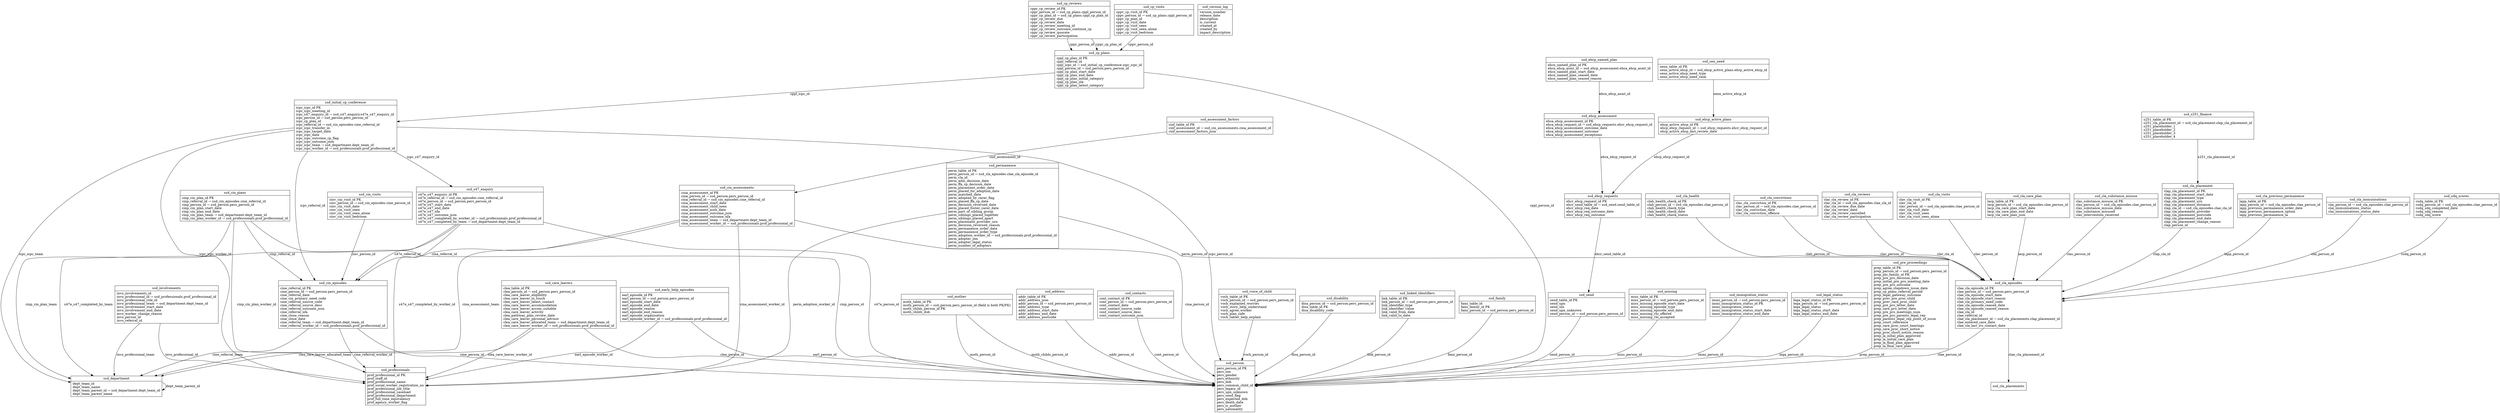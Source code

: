 digraph G {
  node [shape=record];
  ssd_initial_cp_conference [label="{ssd_initial_cp_conference|icpc_icpc_id PK\licpc_icpc_meeting_id\licpc_s47_enquiry_id → ssd_s47_enquiry.s47e_s47_enquiry_id\licpc_person_id → ssd_person.pers_person_id\licpc_cp_plan_id\licpc_referral_id → ssd_cin_episodes.cine_referral_id\licpc_icpc_transfer_in\licpc_icpc_target_date\licpc_icpc_date\licpc_icpc_outcome_cp_flag\licpc_icpc_outcome_json\licpc_icpc_team → ssd_department.dept_team_id\licpc_icpc_worker_id → ssd_professionals.prof_professional_id\l}"];
  ssd_permanence [label="{ssd_permanence|perm_table_id PK\lperm_person_id → ssd_cla_episodes.clae_cla_episode_id\lperm_cla_id\lperm_adm_decision_date\lperm_ffa_cp_decision_date\lperm_placement_order_date\lperm_placed_for_adoption_date\lperm_matched_date\lperm_adopted_by_carer_flag\lperm_placed_ffa_cp_date\lperm_decision_reversed_date\lperm_placed_foster_carer_date\lperm_part_of_sibling_group\lperm_siblings_placed_together\lperm_siblings_placed_apart\lperm_placement_provider_urn\lperm_decision_reversed_reason\lperm_permanence_order_date\lperm_permanence_order_type\lperm_adoption_worker_id → ssd_professionals.prof_professional_id\lperm_adopter_sex\lperm_adopter_legal_status\lperm_number_of_adopters\l}"];
  ssd_s47_enquiry [label="{ssd_s47_enquiry|s47e_s47_enquiry_id PK\ls47e_referral_id → ssd_cin_episodes.cine_referral_id\ls47e_person_id → ssd_person.pers_person_id\ls47e_s47_start_date\ls47e_s47_end_date\ls47e_s47_nfa\ls47e_s47_outcome_json\ls47e_s47_completed_by_worker_id → ssd_professionals.prof_professional_id\ls47e_s47_completed_by_team → ssd_department.dept_team_id\l}"];
  ssd_ehcp_requests [label="{ssd_ehcp_requests|ehcr_ehcp_request_id PK\lehcr_send_table_id → ssd_send.send_table_id\lehcr_ehcp_req_date\lehcr_ehcp_req_outcome_date\lehcr_ehcp_req_outcome\l}"];
  ssd_version_log [label="{ssd_version_log|version_number\lrelease_date\ldescription\lis_current\lcreated_at\lcreated_by\limpact_description\l}"];
  ssd_cla_previous_permanence [label="{ssd_cla_previous_permanence|lapp_table_id PK\llapp_person_id → ssd_cla_episodes.clae_person_id\llapp_previous_permanence_order_date\llapp_previous_permanence_option\llapp_previous_permanence_la\l}"];
  ssd_professionals [label="{ssd_professionals|prof_professional_id PK\lprof_staff_id\lprof_professional_name\lprof_social_worker_registration_no\lprof_professional_job_title\lprof_professional_caseload\lprof_professional_department\lprof_full_time_equivalency\lprof_agency_worker_flag\l}"];
  ssd_ehcp_assessment [label="{ssd_ehcp_assessment|ehca_ehcp_assessment_id PK\lehca_ehcp_request_id → ssd_ehcp_requests.ehcr_ehcp_request_id\lehca_ehcp_assessment_outcome_date\lehca_ehcp_assessment_outcome\lehca_ehcp_assessment_exceptions\l}"];
  ssd_assessment_factors [label="{ssd_assessment_factors|cinf_table_id PK\lcinf_assessment_id → ssd_cin_assessments.cina_assessment_id\lcinf_assessment_factors_json\l}"];
  ssd_department [label="{ssd_department|dept_team_id\ldept_team_name\ldept_team_parent_id → ssd_department.dept_team_id\ldept_team_parent_name\l}"];
  ssd_linked_identifiers [label="{ssd_linked_identifiers|link_table_id PK\llink_person_id → ssd_person.pers_person_id\llink_identifier_type\llink_identifier_value\llink_valid_from_date\llink_valid_to_date\l}"];
  ssd_family [label="{ssd_family|fami_table_id\lfami_family_id PK\lfami_person_id → ssd_person.pers_person_id\l}"];
  ssd_cla_immunisations [label="{ssd_cla_immunisations|clai_person_id → ssd_cla_episodes.clae_person_id\lclai_immunisations_status\lclai_immunisations_status_date\l}"];
  ssd_sdq_scores [label="{ssd_sdq_scores|csdq_table_id PK\lcsdq_person_id → ssd_cla_episodes.clae_person_id\lcsdq_sdq_completed_date\lcsdq_sdq_reason\lcsdq_sdq_score\l}"];
  ssd_cin_assessments [label="{ssd_cin_assessments|cina_assessment_id PK\lcina_person_id → ssd_person.pers_person_id\lcina_referral_id → ssd_cin_episodes.cine_referral_id\lcina_assessment_start_date\lcina_assessment_child_seen\lcina_assessment_auth_date\lcina_assessment_outcome_json\lcina_assessment_outcome_nfa\lcina_assessment_team → ssd_department.dept_team_id\lcina_assessment_worker_id → ssd_professionals.prof_professional_id\l}"];
  ssd_early_help_episodes [label="{ssd_early_help_episodes|earl_episode_id PK\learl_person_id → ssd_person.pers_person_id\learl_episode_start_date\learl_episode_end_date\learl_episode_reason\learl_episode_end_reason\learl_episode_organisation\learl_episode_worker_id → ssd_professionals.prof_professional_id\l}"];
  ssd_cla_health [label="{ssd_cla_health|clah_health_check_id PK\lclah_person_id → ssd_cla_episodes.clae_person_id\lclah_health_check_type\lclah_health_check_date\lclah_health_check_status\l}"];
  ssd_cla_convictions [label="{ssd_cla_convictions|clac_cla_conviction_id PK\lclac_person_id → ssd_cla_episodes.clae_person_id\lclac_cla_conviction_date\lclac_cla_conviction_offence\l}"];
  ssd_missing [label="{ssd_missing|miss_table_id PK\lmiss_person_id → ssd_person.pers_person_id\lmiss_missing_episode_start_date\lmiss_missing_episode_type\lmiss_missing_episode_end_date\lmiss_missing_rhi_offered\lmiss_missing_rhi_accepted\l}"];
  ssd_immigration_status [label="{ssd_immigration_status|immi_person_id → ssd_person.pers_person_id\limmi_immigration_status_id PK\limmi_immigration_status\limmi_immigration_status_start_date\limmi_immigration_status_end_date\l}"];
  ssd_legal_status [label="{ssd_legal_status|lega_legal_status_id PK\llega_person_id → ssd_person.pers_person_id\llega_legal_status\llega_legal_status_start_date\llega_legal_status_end_date\l}"];
  ssd_involvements [label="{ssd_involvements|invo_involvements_id\linvo_professional_id → ssd_professionals.prof_professional_id\linvo_professional_role_id\linvo_professional_team → ssd_department.dept_team_id\linvo_involvement_start_date\linvo_involvement_end_date\linvo_worker_change_reason\linvo_person_id\linvo_referral_id\l}"];
  ssd_person [label="{ssd_person|pers_person_id PK\lpers_sex\lpers_gender\lpers_ethnicity\lpers_dob\lpers_common_child_id\lpers_legacy_id\lpers_upn_unknown\lpers_send_flag\lpers_expected_dob\lpers_death_date\lpers_is_mother\lpers_nationality\l}"];
  ssd_cin_episodes [label="{ssd_cin_episodes|cine_referral_id PK\lcine_person_id → ssd_person.pers_person_id\lcine_referral_date\lcine_cin_primary_need_code\lcine_referral_source_code\lcine_referral_source_desc\lcine_referral_outcome_json\lcine_referral_nfa\lcine_close_reason\lcine_close_date\lcine_referral_team → ssd_department.dept_team_id\lcine_referral_worker_id → ssd_professionals.prof_professional_id\l}"];
  ssd_cla_reviews [label="{ssd_cla_reviews|clar_cla_review_id PK\lclar_cla_id → ssd_cla_episodes.clae_cla_id\lclar_cla_review_due_date\lclar_cla_review_date\lclar_cla_review_cancelled\lclar_cla_review_participation\l}"];
  ssd_send [label="{ssd_send|send_table_id PK\lsend_upn\lsend_uln\lsend_upn_unknown\lsend_person_id → ssd_person.pers_person_id\l}"];
  ssd_pre_proceedings [label="{ssd_pre_proceedings|prep_table_id PK\lprep_person_id → ssd_person.pers_person_id\lprep_plo_family_id PK\lprep_pre_pro_decision_date\lprep_initial_pre_pro_meeting_date\lprep_pre_pro_outcome\lprep_agree_stepdown_issue_date\lprep_cp_plans_referral_period\lprep_legal_gateway_outcome\lprep_prev_pre_proc_child\lprep_prev_care_proc_child\lprep_pre_pro_letter_date\lprep_care_pro_letter_date\lprep_pre_pro_meetings_num\lprep_pre_pro_parents_legal_rep\lprep_parents_legal_rep_point_of_issue\lprep_court_reference\lprep_care_proc_court_hearings\lprep_care_proc_short_notice\lprep_proc_short_notice_reason\lprep_la_inital_plan_approved\lprep_la_initial_care_plan\lprep_la_final_plan_approved\lprep_la_final_care_plan\l}"];
  ssd_mother [label="{ssd_mother|moth_table_id PK\lmoth_person_id → ssd_person.pers_person_id (field is both PK/FK)\lmoth_childs_person_id PK\lmoth_childs_dob\l}"];
  ssd_cla_visits [label="{ssd_cla_visits|clav_cla_visit_id PK\lclav_cla_id\lclav_person_id → ssd_cla_episodes.clae_person_id\lclav_cla_visit_date\lclav_cla_visit_seen\lclav_cla_visit_seen_alone\l}"];
  ssd_cin_visits [label="{ssd_cin_visits|cinv_cin_visit_id PK\lcinv_person_id → ssd_cin_episodes.cine_person_id\lcinv_cin_visit_date\lcinv_cin_visit_seen\lcinv_cin_visit_seen_alone\lcinv_cin_visit_bedroom\l}"];
  ssd_cla_care_plan [label="{ssd_cla_care_plan|lacp_table_id PK\llacp_person_id → ssd_cla_episodes.clae_person_id\llacp_cla_care_plan_start_date\llacp_cla_care_plan_end_date\llacp_cla_care_plan_json\l}"];
  ssd_address [label="{ssd_address|addr_table_id PK\laddr_address_json\laddr_person_id → ssd_person.pers_person_id\laddr_address_type\laddr_address_start_date\laddr_address_end_date\laddr_address_postcode\l}"];
  ssd_s251_finance [label="{ssd_s251_finance|s251_table_id PK\ls251_cla_placement_id → ssd_cla_placement.clap_cla_placement_id\ls251_placeholder_1\ls251_placeholder_2\ls251_placeholder_3\ls251_placeholder_4\l}"];
  ssd_cla_substance_misuse [label="{ssd_cla_substance_misuse|clas_substance_misuse_id PK\lclas_person_id → ssd_cla_episodes.clae_person_id\lclas_substance_misuse_date\lclas_substance_misused\lclas_intervention_received\l}"];
  ssd_contacts [label="{ssd_contacts|cont_contact_id PK\lcont_person_id → ssd_person.pers_person_id\lcont_contact_date\lcont_contact_source_code\lcont_contact_source_desc\lcont_contact_outcome_json\l}"];
  ssd_cla_episodes [label="{ssd_cla_episodes|clae_cla_episode_id PK\lclae_person_id → ssd_person.pers_person_id\lclae_cla_episode_start_date\lclae_cla_episode_start_reason\lclae_cla_primary_need_code\lclae_cla_episode_ceased_date\lclae_cla_episode_ceased_reason\lclae_cla_id\lclae_referral_id\lclae_cla_placement_id → ssd_cla_placements.clap_placement_id\lclae_entered_care_date\lclae_cla_last_iro_contact_date\l}"];
  ssd_sen_need [label="{ssd_sen_need|senn_table_id PK\lsenn_active_ehcp_id → ssd_ehcp_active_plans.ehcp_active_ehcp_id\lsenn_active_ehcp_need_type\lsenn_active_ehcp_need_rank\l}"];
  ssd_ehcp_named_plan [label="{ssd_ehcp_named_plan|ehcn_named_plan_id PK\lehcn_ehcp_asmt_id → ssd_ehcp_assessment.ehca_ehcp_asmt_id\lehcn_named_plan_start_date\lehcn_named_plan_ceased_date\lehcn_named_plan_ceased_reason\l}"];
  ssd_care_leavers [label="{ssd_care_leavers|clea_table_id PK\lclea_person_id → ssd_person.pers_person_id\lclea_care_leaver_eligibility\lclea_care_leaver_in_touch\lclea_care_leaver_latest_contact\lclea_care_leaver_accommodation\lclea_care_leaver_accom_suitable\lclea_care_leaver_activity\lclea_pathway_plan_review_date\lclea_care_leaver_personal_advisor\lclea_care_leaver_allocated_team → ssd_department.dept_team_id\lclea_care_leaver_worker_id → ssd_professionals.prof_professional_id\l}"];
  ssd_cla_placement [label="{ssd_cla_placement|clap_cla_placement_id PK\lclap_cla_placement_start_date\lclap_cla_placement_type\lclap_cla_placement_urn\lclap_cla_placement_distance\lclap_cla_id → ssd_cla_episodes.clae_cla_id\lclap_cla_placement_provider\lclap_cla_placement_postcode\lclap_cla_placement_end_date\lclap_cla_placement_change_reason\lclap_person_id\l}"];
  ssd_cp_reviews [label="{ssd_cp_reviews|cppr_cp_review_id PK\lcppr_person_id → ssd_cp_plans.cppl_person_id\lcppr_cp_plan_id → ssd_cp_plans.cppl_cp_plan_id\lcppr_cp_review_due\lcppr_cp_review_date\lcppr_cp_review_meeting_id\lcppr_cp_review_outcome_continue_cp\lcppr_cp_review_quorate\lcppr_cp_review_participation\l}"];
  ssd_ehcp_active_plans [label="{ssd_ehcp_active_plans|ehcp_active_ehcp_id PK\lehcp_ehcp_request_id → ssd_ehcp_requests.ehcr_ehcp_request_id\lehcp_active_ehcp_last_review_date\l}"];
  ssd_cp_plans [label="{ssd_cp_plans|cppl_cp_plan_id PK\lcppl_referral_id\lcppl_icpc_id → ssd_initial_cp_conference.icpc_icpc_id\lcppl_person_id → ssd_person.pers_person_id\lcppl_cp_plan_start_date\lcppl_cp_plan_end_date\lcppl_cp_plan_initial_category\lcppl_cp_plan_ola\lcppl_cp_plan_latest_category\l}"];
  ssd_cp_visits [label="{ssd_cp_visits|cppv_cp_visit_id PK\lcppv_person_id → ssd_cp_plans.cppl_person_id\lcppv_cp_plan_id\lcppv_cp_visit_date\lcppv_cp_visit_seen\lcppv_cp_visit_seen_alone\lcppv_cp_visit_bedroom\l}"];
  ssd_cin_plans [label="{ssd_cin_plans|cinp_cin_plan_id PK\lcinp_referral_id → ssd_cin_episodes.cine_referral_id\lcinp_person_id → ssd_person.pers_person_id\lcinp_cin_plan_start_date\lcinp_cin_plan_end_date\lcinp_cin_plan_team → ssd_department.dept_team_id\lcinp_cin_plan_worker_id → ssd_professionals.prof_professional_id\l}"];
  ssd_voice_of_child [label="{ssd_voice_of_child|voch_table_id PK\lvoch_person_id → ssd_person.pers_person_id\lvoch_explained_worries\lvoch_story_help_understand\lvoch_agree_worker\lvoch_plan_safe\lvoch_tablet_help_explain\l}"];
  ssd_disability [label="{ssd_disability|disa_person_id → ssd_person.pers_person_id\ldisa_table_id PK\ldisa_disability_code\l}"];
  ssd_initial_cp_conference -> ssd_s47_enquiry [label="icpc_s47_enquiry_id"];
  ssd_initial_cp_conference -> ssd_person [label="icpc_person_id"];
  ssd_initial_cp_conference -> ssd_cin_episodes [label="icpc_referral_id"];
  ssd_initial_cp_conference -> ssd_department [label="icpc_icpc_team"];
  ssd_initial_cp_conference -> ssd_professionals [label="icpc_icpc_worker_id"];
  ssd_permanence -> ssd_cla_episodes [label="perm_person_id"];
  ssd_permanence -> ssd_professionals [label="perm_adoption_worker_id"];
  ssd_s47_enquiry -> ssd_cin_episodes [label="s47e_referral_id"];
  ssd_s47_enquiry -> ssd_person [label="s47e_person_id"];
  ssd_s47_enquiry -> ssd_professionals [label="s47e_s47_completed_by_worker_id"];
  ssd_s47_enquiry -> ssd_department [label="s47e_s47_completed_by_team"];
  ssd_ehcp_requests -> ssd_send [label="ehcr_send_table_id"];
  ssd_cla_previous_permanence -> ssd_cla_episodes [label="lapp_person_id"];
  ssd_ehcp_assessment -> ssd_ehcp_requests [label="ehca_ehcp_request_id"];
  ssd_assessment_factors -> ssd_cin_assessments [label="cinf_assessment_id"];
  ssd_department -> ssd_department [label="dept_team_parent_id"];
  ssd_linked_identifiers -> ssd_person [label="link_person_id"];
  ssd_family -> ssd_person [label="fami_person_id"];
  ssd_cla_immunisations -> ssd_cla_episodes [label="clai_person_id"];
  ssd_sdq_scores -> ssd_cla_episodes [label="csdq_person_id"];
  ssd_cin_assessments -> ssd_person [label="cina_person_id"];
  ssd_cin_assessments -> ssd_cin_episodes [label="cina_referral_id"];
  ssd_cin_assessments -> ssd_department [label="cina_assessment_team"];
  ssd_cin_assessments -> ssd_professionals [label="cina_assessment_worker_id"];
  ssd_early_help_episodes -> ssd_person [label="earl_person_id"];
  ssd_early_help_episodes -> ssd_professionals [label="earl_episode_worker_id"];
  ssd_cla_health -> ssd_cla_episodes [label="clah_person_id"];
  ssd_cla_convictions -> ssd_cla_episodes [label="clac_person_id"];
  ssd_missing -> ssd_person [label="miss_person_id"];
  ssd_immigration_status -> ssd_person [label="immi_person_id"];
  ssd_legal_status -> ssd_person [label="lega_person_id"];
  ssd_involvements -> ssd_professionals [label="invo_professional_id"];
  ssd_involvements -> ssd_department [label="invo_professional_team"];
  ssd_cin_episodes -> ssd_person [label="cine_person_id"];
  ssd_cin_episodes -> ssd_department [label="cine_referral_team"];
  ssd_cin_episodes -> ssd_professionals [label="cine_referral_worker_id"];
  ssd_cla_reviews -> ssd_cla_episodes [label="clar_cla_id"];
  ssd_send -> ssd_person [label="send_person_id"];
  ssd_pre_proceedings -> ssd_person [label="prep_person_id"];
  ssd_mother -> ssd_person [label="moth_person_id"];
  ssd_mother -> ssd_person [label="moth_childs_person_id"];
  ssd_cla_visits -> ssd_cla_episodes [label="clav_person_id"];
  ssd_cin_visits -> ssd_cin_episodes [label="cinv_person_id"];
  ssd_cla_care_plan -> ssd_cla_episodes [label="lacp_person_id"];
  ssd_address -> ssd_person [label="addr_person_id"];
  ssd_s251_finance -> ssd_cla_placement [label="s251_cla_placement_id"];
  ssd_cla_substance_misuse -> ssd_cla_episodes [label="clas_person_id"];
  ssd_contacts -> ssd_person [label="cont_person_id"];
  ssd_cla_episodes -> ssd_person [label="clae_person_id"];
  ssd_cla_episodes -> ssd_cla_placements [label="clae_cla_placement_id"];
  ssd_sen_need -> ssd_ehcp_active_plans [label="senn_active_ehcp_id"];
  ssd_ehcp_named_plan -> ssd_ehcp_assessment [label="ehcn_ehcp_asmt_id"];
  ssd_care_leavers -> ssd_person [label="clea_person_id"];
  ssd_care_leavers -> ssd_department [label="clea_care_leaver_allocated_team"];
  ssd_care_leavers -> ssd_professionals [label="clea_care_leaver_worker_id"];
  ssd_cla_placement -> ssd_cla_episodes [label="clap_cla_id"];
  ssd_cp_reviews -> ssd_cp_plans [label="cppr_person_id"];
  ssd_cp_reviews -> ssd_cp_plans [label="cppr_cp_plan_id"];
  ssd_ehcp_active_plans -> ssd_ehcp_requests [label="ehcp_ehcp_request_id"];
  ssd_cp_plans -> ssd_initial_cp_conference [label="cppl_icpc_id"];
  ssd_cp_plans -> ssd_person [label="cppl_person_id"];
  ssd_cp_visits -> ssd_cp_plans [label="cppv_person_id"];
  ssd_cin_plans -> ssd_cin_episodes [label="cinp_referral_id"];
  ssd_cin_plans -> ssd_person [label="cinp_person_id"];
  ssd_cin_plans -> ssd_department [label="cinp_cin_plan_team"];
  ssd_cin_plans -> ssd_professionals [label="cinp_cin_plan_worker_id"];
  ssd_voice_of_child -> ssd_person [label="voch_person_id"];
  ssd_disability -> ssd_person [label="disa_person_id"];
}